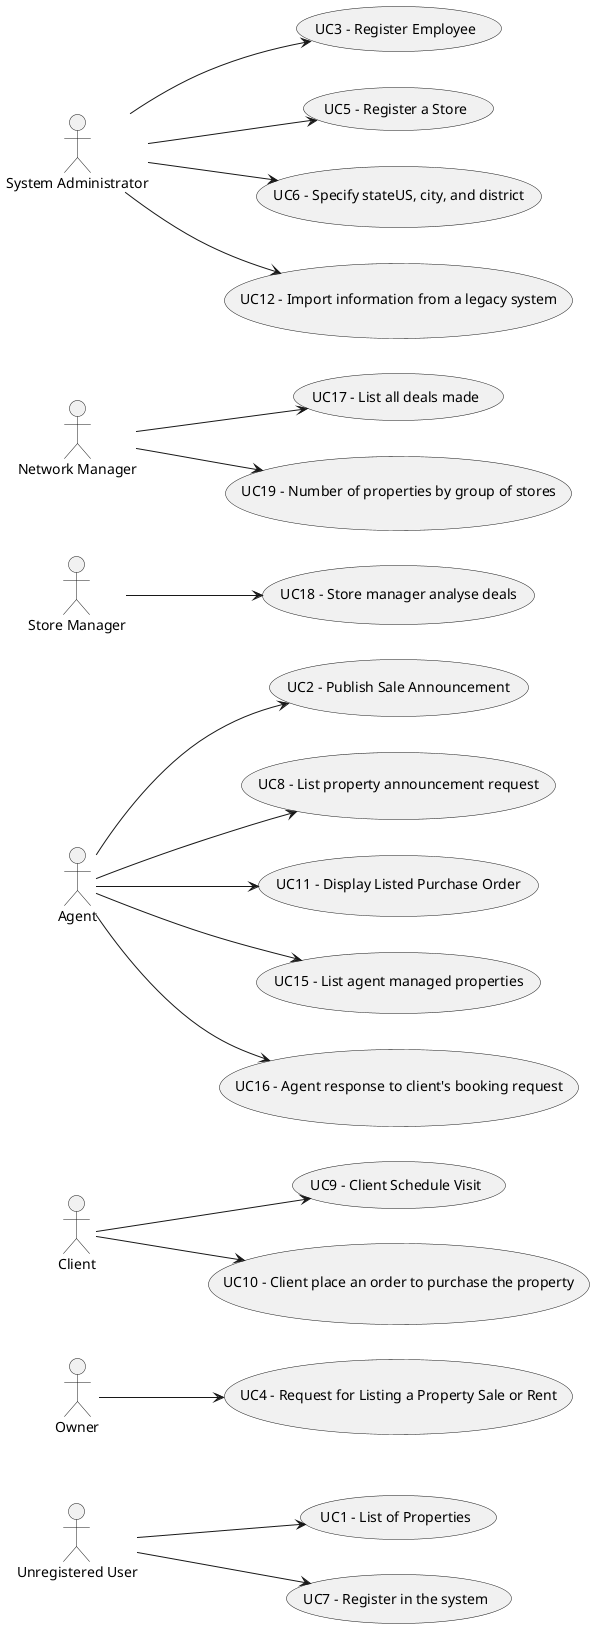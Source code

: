 @startuml
'skinparam monochrome true
skinparam packageStyle rectangle
'skinparam shadowing false

skinparam rectangle{
    BorderColor yellow
}

'title Use Case Diagram Example

left to right direction

actor "Unregistered User" as unregisteredUser
actor Owner
actor Client
actor Agent
actor "Store Manager" as storeManager
actor "Network Manager" as networkManager
actor "System Administrator" as systemAdministrator

usecase "UC1 - List of Properties" as UC1
unregisteredUser --> UC1
usecase "UC2 - Publish Sale Announcement" as UC2
Agent --> UC2
usecase "UC3 - Register Employee" as UC3
systemAdministrator --> UC3
usecase "UC4 - Request for Listing a Property Sale or Rent" as UC4
Owner-->UC4
usecase "UC5 - Register a Store" as UC5
systemAdministrator --> UC5
usecase "UC6 - Specify stateUS, city, and district" as UC6
systemAdministrator --> UC6
usecase "UC7 - Register in the system" as UC7
unregisteredUser --> UC7
usecase "UC8 - List property announcement request" as UC8
Agent --> UC8
usecase "UC9 - Client Schedule Visit" as UC9
Client --> UC9
usecase "UC10 - Client place an order to purchase the property" as UC10
Client --> UC10
usecase "UC11 - Display Listed Purchase Order" as UC11
Agent --> UC11
usecase "UC12 - Import information from a legacy system" as UC12
systemAdministrator --> UC12
usecase "UC15 - List agent managed properties" as UC15
Agent --> UC15
usecase "UC16 - Agent response to client's booking request" as UC16
Agent --> UC16
usecase "UC17 - List all deals made" as UC17
networkManager --> UC17
usecase "UC18 - Store manager analyse deals" as UC18
storeManager --> UC18
usecase "UC19 - Number of properties by group of stores" as UC19
networkManager --> UC19

@enduml